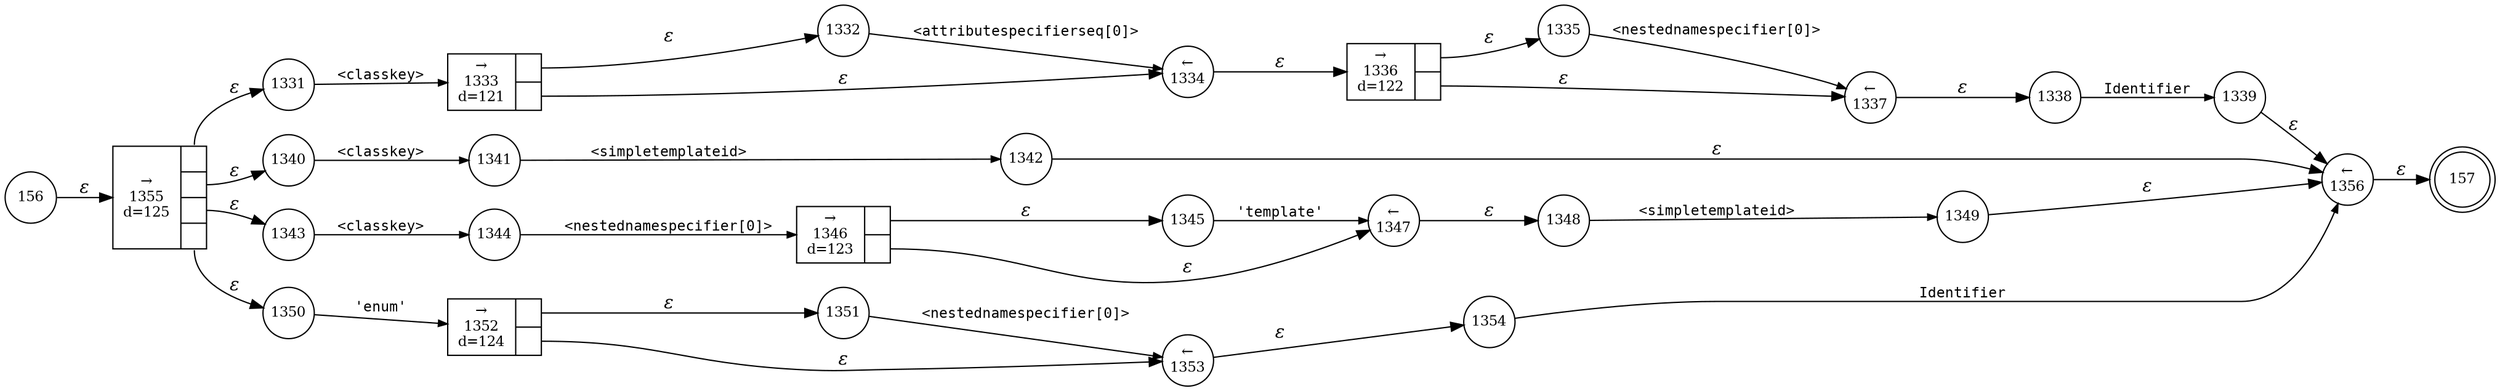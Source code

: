digraph ATN {
rankdir=LR;
s157[fontsize=11, label="157", shape=doublecircle, fixedsize=true, width=.6];
s1344[fontsize=11,label="1344", shape=circle, fixedsize=true, width=.55, peripheries=1];
s1345[fontsize=11,label="1345", shape=circle, fixedsize=true, width=.55, peripheries=1];
s1346[fontsize=11,label="{&rarr;\n1346\nd=123|{<p0>|<p1>}}", shape=record, fixedsize=false, peripheries=1];
s1347[fontsize=11,label="&larr;\n1347", shape=circle, fixedsize=true, width=.55, peripheries=1];
s1348[fontsize=11,label="1348", shape=circle, fixedsize=true, width=.55, peripheries=1];
s1349[fontsize=11,label="1349", shape=circle, fixedsize=true, width=.55, peripheries=1];
s1350[fontsize=11,label="1350", shape=circle, fixedsize=true, width=.55, peripheries=1];
s1351[fontsize=11,label="1351", shape=circle, fixedsize=true, width=.55, peripheries=1];
s1352[fontsize=11,label="{&rarr;\n1352\nd=124|{<p0>|<p1>}}", shape=record, fixedsize=false, peripheries=1];
s1353[fontsize=11,label="&larr;\n1353", shape=circle, fixedsize=true, width=.55, peripheries=1];
s1354[fontsize=11,label="1354", shape=circle, fixedsize=true, width=.55, peripheries=1];
s1355[fontsize=11,label="{&rarr;\n1355\nd=125|{<p0>|<p1>|<p2>|<p3>}}", shape=record, fixedsize=false, peripheries=1];
s1356[fontsize=11,label="&larr;\n1356", shape=circle, fixedsize=true, width=.55, peripheries=1];
s156[fontsize=11,label="156", shape=circle, fixedsize=true, width=.55, peripheries=1];
s1331[fontsize=11,label="1331", shape=circle, fixedsize=true, width=.55, peripheries=1];
s1332[fontsize=11,label="1332", shape=circle, fixedsize=true, width=.55, peripheries=1];
s1333[fontsize=11,label="{&rarr;\n1333\nd=121|{<p0>|<p1>}}", shape=record, fixedsize=false, peripheries=1];
s1334[fontsize=11,label="&larr;\n1334", shape=circle, fixedsize=true, width=.55, peripheries=1];
s1335[fontsize=11,label="1335", shape=circle, fixedsize=true, width=.55, peripheries=1];
s1336[fontsize=11,label="{&rarr;\n1336\nd=122|{<p0>|<p1>}}", shape=record, fixedsize=false, peripheries=1];
s1337[fontsize=11,label="&larr;\n1337", shape=circle, fixedsize=true, width=.55, peripheries=1];
s1338[fontsize=11,label="1338", shape=circle, fixedsize=true, width=.55, peripheries=1];
s1339[fontsize=11,label="1339", shape=circle, fixedsize=true, width=.55, peripheries=1];
s1340[fontsize=11,label="1340", shape=circle, fixedsize=true, width=.55, peripheries=1];
s1341[fontsize=11,label="1341", shape=circle, fixedsize=true, width=.55, peripheries=1];
s1342[fontsize=11,label="1342", shape=circle, fixedsize=true, width=.55, peripheries=1];
s1343[fontsize=11,label="1343", shape=circle, fixedsize=true, width=.55, peripheries=1];
s156 -> s1355 [fontname="Times-Italic", label="&epsilon;"];
s1355:p0 -> s1331 [fontname="Times-Italic", label="&epsilon;"];
s1355:p1 -> s1340 [fontname="Times-Italic", label="&epsilon;"];
s1355:p2 -> s1343 [fontname="Times-Italic", label="&epsilon;"];
s1355:p3 -> s1350 [fontname="Times-Italic", label="&epsilon;"];
s1331 -> s1333 [fontsize=11, fontname="Courier", arrowsize=.7, label = "<classkey>", arrowhead = normal];
s1340 -> s1341 [fontsize=11, fontname="Courier", arrowsize=.7, label = "<classkey>", arrowhead = normal];
s1343 -> s1344 [fontsize=11, fontname="Courier", arrowsize=.7, label = "<classkey>", arrowhead = normal];
s1350 -> s1352 [fontsize=11, fontname="Courier", arrowsize=.7, label = "'enum'", arrowhead = normal];
s1333:p0 -> s1332 [fontname="Times-Italic", label="&epsilon;"];
s1333:p1 -> s1334 [fontname="Times-Italic", label="&epsilon;"];
s1341 -> s1342 [fontsize=11, fontname="Courier", arrowsize=.7, label = "<simpletemplateid>", arrowhead = normal];
s1344 -> s1346 [fontsize=11, fontname="Courier", arrowsize=.7, label = "<nestednamespecifier[0]>", arrowhead = normal];
s1352:p0 -> s1351 [fontname="Times-Italic", label="&epsilon;"];
s1352:p1 -> s1353 [fontname="Times-Italic", label="&epsilon;"];
s1332 -> s1334 [fontsize=11, fontname="Courier", arrowsize=.7, label = "<attributespecifierseq[0]>", arrowhead = normal];
s1334 -> s1336 [fontname="Times-Italic", label="&epsilon;"];
s1342 -> s1356 [fontname="Times-Italic", label="&epsilon;"];
s1346:p0 -> s1345 [fontname="Times-Italic", label="&epsilon;"];
s1346:p1 -> s1347 [fontname="Times-Italic", label="&epsilon;"];
s1351 -> s1353 [fontsize=11, fontname="Courier", arrowsize=.7, label = "<nestednamespecifier[0]>", arrowhead = normal];
s1353 -> s1354 [fontname="Times-Italic", label="&epsilon;"];
s1336:p0 -> s1335 [fontname="Times-Italic", label="&epsilon;"];
s1336:p1 -> s1337 [fontname="Times-Italic", label="&epsilon;"];
s1356 -> s157 [fontname="Times-Italic", label="&epsilon;"];
s1345 -> s1347 [fontsize=11, fontname="Courier", arrowsize=.7, label = "'template'", arrowhead = normal];
s1347 -> s1348 [fontname="Times-Italic", label="&epsilon;"];
s1354 -> s1356 [fontsize=11, fontname="Courier", arrowsize=.7, label = "Identifier", arrowhead = normal];
s1335 -> s1337 [fontsize=11, fontname="Courier", arrowsize=.7, label = "<nestednamespecifier[0]>", arrowhead = normal];
s1337 -> s1338 [fontname="Times-Italic", label="&epsilon;"];
s1348 -> s1349 [fontsize=11, fontname="Courier", arrowsize=.7, label = "<simpletemplateid>", arrowhead = normal];
s1338 -> s1339 [fontsize=11, fontname="Courier", arrowsize=.7, label = "Identifier", arrowhead = normal];
s1349 -> s1356 [fontname="Times-Italic", label="&epsilon;"];
s1339 -> s1356 [fontname="Times-Italic", label="&epsilon;"];
}
